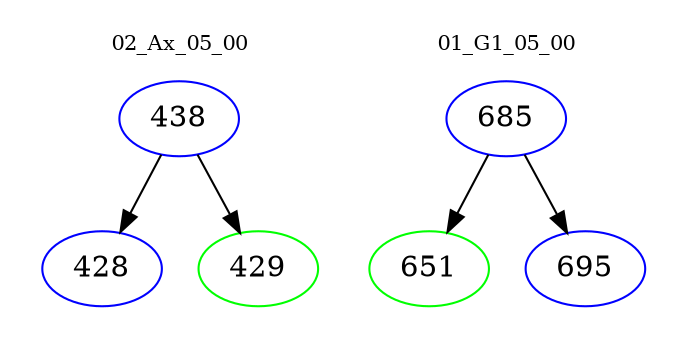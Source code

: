 digraph{
subgraph cluster_0 {
color = white
label = "02_Ax_05_00";
fontsize=10;
T0_438 [label="438", color="blue"]
T0_438 -> T0_428 [color="black"]
T0_428 [label="428", color="blue"]
T0_438 -> T0_429 [color="black"]
T0_429 [label="429", color="green"]
}
subgraph cluster_1 {
color = white
label = "01_G1_05_00";
fontsize=10;
T1_685 [label="685", color="blue"]
T1_685 -> T1_651 [color="black"]
T1_651 [label="651", color="green"]
T1_685 -> T1_695 [color="black"]
T1_695 [label="695", color="blue"]
}
}
